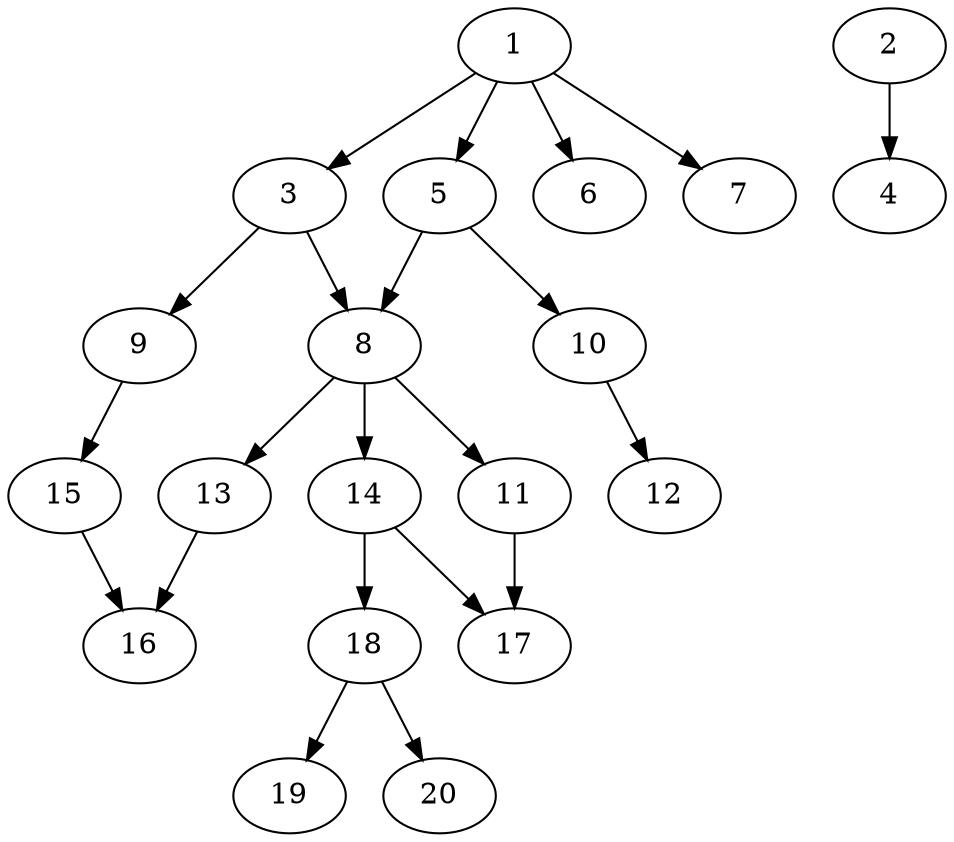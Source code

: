 // DAG automatically generated by daggen at Sat Jul 27 15:37:47 2019
// ./daggen --dot -n 20 --ccr 0.4 --fat 0.5 --regular 0.5 --density 0.4 --mindata 5242880 --maxdata 52428800 
digraph G {
  1 [size="64186880", alpha="0.04", expect_size="25674752"] 
  1 -> 3 [size ="25674752"]
  1 -> 5 [size ="25674752"]
  1 -> 6 [size ="25674752"]
  1 -> 7 [size ="25674752"]
  2 [size="36216320", alpha="0.13", expect_size="14486528"] 
  2 -> 4 [size ="14486528"]
  3 [size="24033280", alpha="0.12", expect_size="9613312"] 
  3 -> 8 [size ="9613312"]
  3 -> 9 [size ="9613312"]
  4 [size="82480640", alpha="0.20", expect_size="32992256"] 
  5 [size="128110080", alpha="0.16", expect_size="51244032"] 
  5 -> 8 [size ="51244032"]
  5 -> 10 [size ="51244032"]
  6 [size="74378240", alpha="0.18", expect_size="29751296"] 
  7 [size="92295680", alpha="0.05", expect_size="36918272"] 
  8 [size="46694400", alpha="0.18", expect_size="18677760"] 
  8 -> 11 [size ="18677760"]
  8 -> 13 [size ="18677760"]
  8 -> 14 [size ="18677760"]
  9 [size="99322880", alpha="0.15", expect_size="39729152"] 
  9 -> 15 [size ="39729152"]
  10 [size="37527040", alpha="0.01", expect_size="15010816"] 
  10 -> 12 [size ="15010816"]
  11 [size="48593920", alpha="0.01", expect_size="19437568"] 
  11 -> 17 [size ="19437568"]
  12 [size="69649920", alpha="0.04", expect_size="27859968"] 
  13 [size="26644480", alpha="0.10", expect_size="10657792"] 
  13 -> 16 [size ="10657792"]
  14 [size="98529280", alpha="0.06", expect_size="39411712"] 
  14 -> 17 [size ="39411712"]
  14 -> 18 [size ="39411712"]
  15 [size="96665600", alpha="0.16", expect_size="38666240"] 
  15 -> 16 [size ="38666240"]
  16 [size="72184320", alpha="0.04", expect_size="28873728"] 
  17 [size="61806080", alpha="0.10", expect_size="24722432"] 
  18 [size="89121280", alpha="0.17", expect_size="35648512"] 
  18 -> 19 [size ="35648512"]
  18 -> 20 [size ="35648512"]
  19 [size="79119360", alpha="0.08", expect_size="31647744"] 
  20 [size="49313280", alpha="0.15", expect_size="19725312"] 
}

